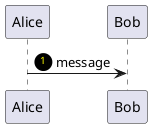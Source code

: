 {
  "sha1": "7wrk60ldyz21donx7ar15auftnzpvjp",
  "insertion": {
    "when": "2024-05-30T20:48:21.298Z",
    "url": "https://github.com/plantuml/plantuml/discussions/1066#discussioncomment-3563972",
    "user": "plantuml@gmail.com"
  }
}
@startuml

sprite callout1 <svg xmlns="http://www.w3.org/2000/svg" width="18" height="18" viewBox="0 0 18 18">
  <circle cx="9" cy="9" r="9" fill="black" />
  <text x="6" y="11" fill="yellow" font-size="10">1</text>
</svg>

Alice->Bob: <$callout1> message

@enduml
